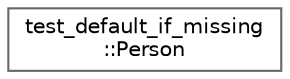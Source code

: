 digraph "类继承关系图"
{
 // LATEX_PDF_SIZE
  bgcolor="transparent";
  edge [fontname=Helvetica,fontsize=10,labelfontname=Helvetica,labelfontsize=10];
  node [fontname=Helvetica,fontsize=10,shape=box,height=0.2,width=0.4];
  rankdir="LR";
  Node0 [id="Node000000",label="test_default_if_missing\l::Person",height=0.2,width=0.4,color="grey40", fillcolor="white", style="filled",URL="$structtest__default__if__missing_1_1_person.html",tooltip=" "];
}
